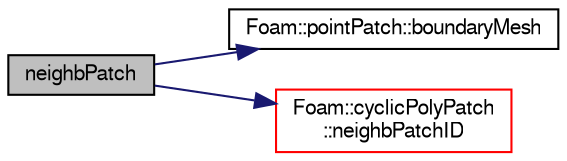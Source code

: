 digraph "neighbPatch"
{
  bgcolor="transparent";
  edge [fontname="FreeSans",fontsize="10",labelfontname="FreeSans",labelfontsize="10"];
  node [fontname="FreeSans",fontsize="10",shape=record];
  rankdir="LR";
  Node16 [label="neighbPatch",height=0.2,width=0.4,color="black", fillcolor="grey75", style="filled", fontcolor="black"];
  Node16 -> Node17 [color="midnightblue",fontsize="10",style="solid",fontname="FreeSans"];
  Node17 [label="Foam::pointPatch::boundaryMesh",height=0.2,width=0.4,color="black",URL="$a27326.html#a894257b0f6c766496d559873ab16d811",tooltip="Return boundaryMesh reference. "];
  Node16 -> Node18 [color="midnightblue",fontsize="10",style="solid",fontname="FreeSans"];
  Node18 [label="Foam::cyclicPolyPatch\l::neighbPatchID",height=0.2,width=0.4,color="red",URL="$a27434.html#afc2149e80f0785ace675c205b80eb6bc",tooltip="Neighbour patchID. "];
}
